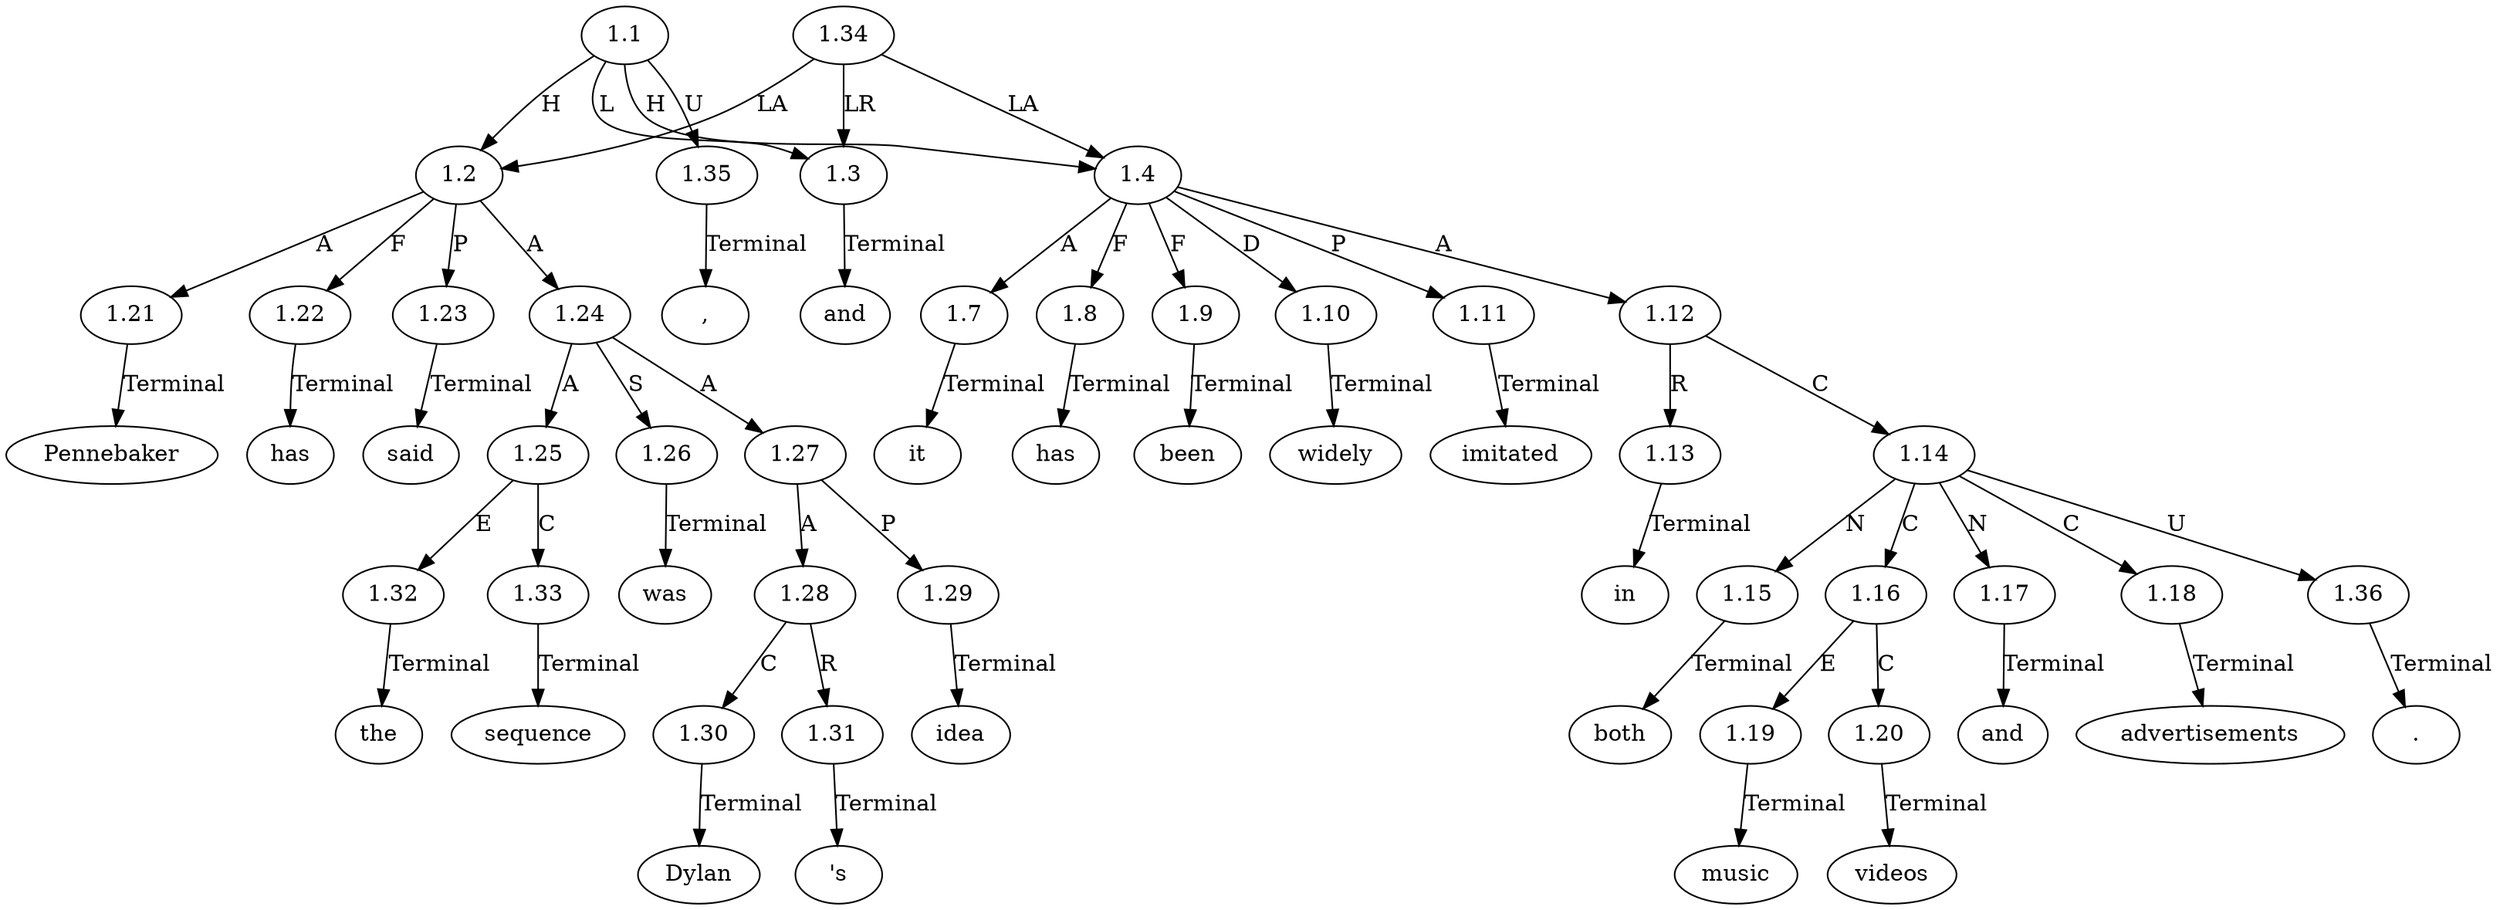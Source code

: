 // Graph
digraph {
	0.1 [label=Pennebaker ordering=out]
	0.10 [label="," ordering=out]
	0.11 [label=and ordering=out]
	0.12 [label=it ordering=out]
	0.13 [label=has ordering=out]
	0.14 [label=been ordering=out]
	0.15 [label=widely ordering=out]
	0.16 [label=imitated ordering=out]
	0.17 [label=in ordering=out]
	0.18 [label=both ordering=out]
	0.19 [label=music ordering=out]
	0.2 [label=has ordering=out]
	0.20 [label=videos ordering=out]
	0.21 [label=and ordering=out]
	0.22 [label=advertisements ordering=out]
	0.23 [label="." ordering=out]
	0.3 [label=said ordering=out]
	0.4 [label=the ordering=out]
	0.5 [label=sequence ordering=out]
	0.6 [label=was ordering=out]
	0.7 [label=Dylan ordering=out]
	0.8 [label="'s" ordering=out]
	0.9 [label=idea ordering=out]
	1.1 [label=1.1 ordering=out]
	1.2 [label=1.2 ordering=out]
	1.3 [label=1.3 ordering=out]
	1.4 [label=1.4 ordering=out]
	1.7 [label=1.7 ordering=out]
	1.8 [label=1.8 ordering=out]
	1.9 [label=1.9 ordering=out]
	1.10 [label=1.10 ordering=out]
	1.11 [label=1.11 ordering=out]
	1.12 [label=1.12 ordering=out]
	1.13 [label=1.13 ordering=out]
	1.14 [label=1.14 ordering=out]
	1.15 [label=1.15 ordering=out]
	1.16 [label=1.16 ordering=out]
	1.17 [label=1.17 ordering=out]
	1.18 [label=1.18 ordering=out]
	1.19 [label=1.19 ordering=out]
	1.20 [label=1.20 ordering=out]
	1.21 [label=1.21 ordering=out]
	1.22 [label=1.22 ordering=out]
	1.23 [label=1.23 ordering=out]
	1.24 [label=1.24 ordering=out]
	1.25 [label=1.25 ordering=out]
	1.26 [label=1.26 ordering=out]
	1.27 [label=1.27 ordering=out]
	1.28 [label=1.28 ordering=out]
	1.29 [label=1.29 ordering=out]
	1.30 [label=1.30 ordering=out]
	1.31 [label=1.31 ordering=out]
	1.32 [label=1.32 ordering=out]
	1.33 [label=1.33 ordering=out]
	1.34 [label=1.34 ordering=out]
	1.35 [label=1.35 ordering=out]
	1.36 [label=1.36 ordering=out]
	1.1 -> 1.2 [label=H ordering=out]
	1.1 -> 1.3 [label=L ordering=out]
	1.1 -> 1.4 [label=H ordering=out]
	1.1 -> 1.35 [label=U ordering=out]
	1.2 -> 1.21 [label=A ordering=out]
	1.2 -> 1.22 [label=F ordering=out]
	1.2 -> 1.23 [label=P ordering=out]
	1.2 -> 1.24 [label=A ordering=out]
	1.3 -> 0.11 [label=Terminal ordering=out]
	1.4 -> 1.7 [label=A ordering=out]
	1.4 -> 1.8 [label=F ordering=out]
	1.4 -> 1.9 [label=F ordering=out]
	1.4 -> 1.10 [label=D ordering=out]
	1.4 -> 1.11 [label=P ordering=out]
	1.4 -> 1.12 [label=A ordering=out]
	1.7 -> 0.12 [label=Terminal ordering=out]
	1.8 -> 0.13 [label=Terminal ordering=out]
	1.9 -> 0.14 [label=Terminal ordering=out]
	1.10 -> 0.15 [label=Terminal ordering=out]
	1.11 -> 0.16 [label=Terminal ordering=out]
	1.12 -> 1.13 [label=R ordering=out]
	1.12 -> 1.14 [label=C ordering=out]
	1.13 -> 0.17 [label=Terminal ordering=out]
	1.14 -> 1.15 [label=N ordering=out]
	1.14 -> 1.16 [label=C ordering=out]
	1.14 -> 1.17 [label=N ordering=out]
	1.14 -> 1.18 [label=C ordering=out]
	1.14 -> 1.36 [label=U ordering=out]
	1.15 -> 0.18 [label=Terminal ordering=out]
	1.16 -> 1.19 [label=E ordering=out]
	1.16 -> 1.20 [label=C ordering=out]
	1.17 -> 0.21 [label=Terminal ordering=out]
	1.18 -> 0.22 [label=Terminal ordering=out]
	1.19 -> 0.19 [label=Terminal ordering=out]
	1.20 -> 0.20 [label=Terminal ordering=out]
	1.21 -> 0.1 [label=Terminal ordering=out]
	1.22 -> 0.2 [label=Terminal ordering=out]
	1.23 -> 0.3 [label=Terminal ordering=out]
	1.24 -> 1.25 [label=A ordering=out]
	1.24 -> 1.26 [label=S ordering=out]
	1.24 -> 1.27 [label=A ordering=out]
	1.25 -> 1.32 [label=E ordering=out]
	1.25 -> 1.33 [label=C ordering=out]
	1.26 -> 0.6 [label=Terminal ordering=out]
	1.27 -> 1.28 [label=A ordering=out]
	1.27 -> 1.29 [label=P ordering=out]
	1.28 -> 1.30 [label=C ordering=out]
	1.28 -> 1.31 [label=R ordering=out]
	1.29 -> 0.9 [label=Terminal ordering=out]
	1.30 -> 0.7 [label=Terminal ordering=out]
	1.31 -> 0.8 [label=Terminal ordering=out]
	1.32 -> 0.4 [label=Terminal ordering=out]
	1.33 -> 0.5 [label=Terminal ordering=out]
	1.34 -> 1.2 [label=LA ordering=out]
	1.34 -> 1.3 [label=LR ordering=out]
	1.34 -> 1.4 [label=LA ordering=out]
	1.35 -> 0.10 [label=Terminal ordering=out]
	1.36 -> 0.23 [label=Terminal ordering=out]
}
